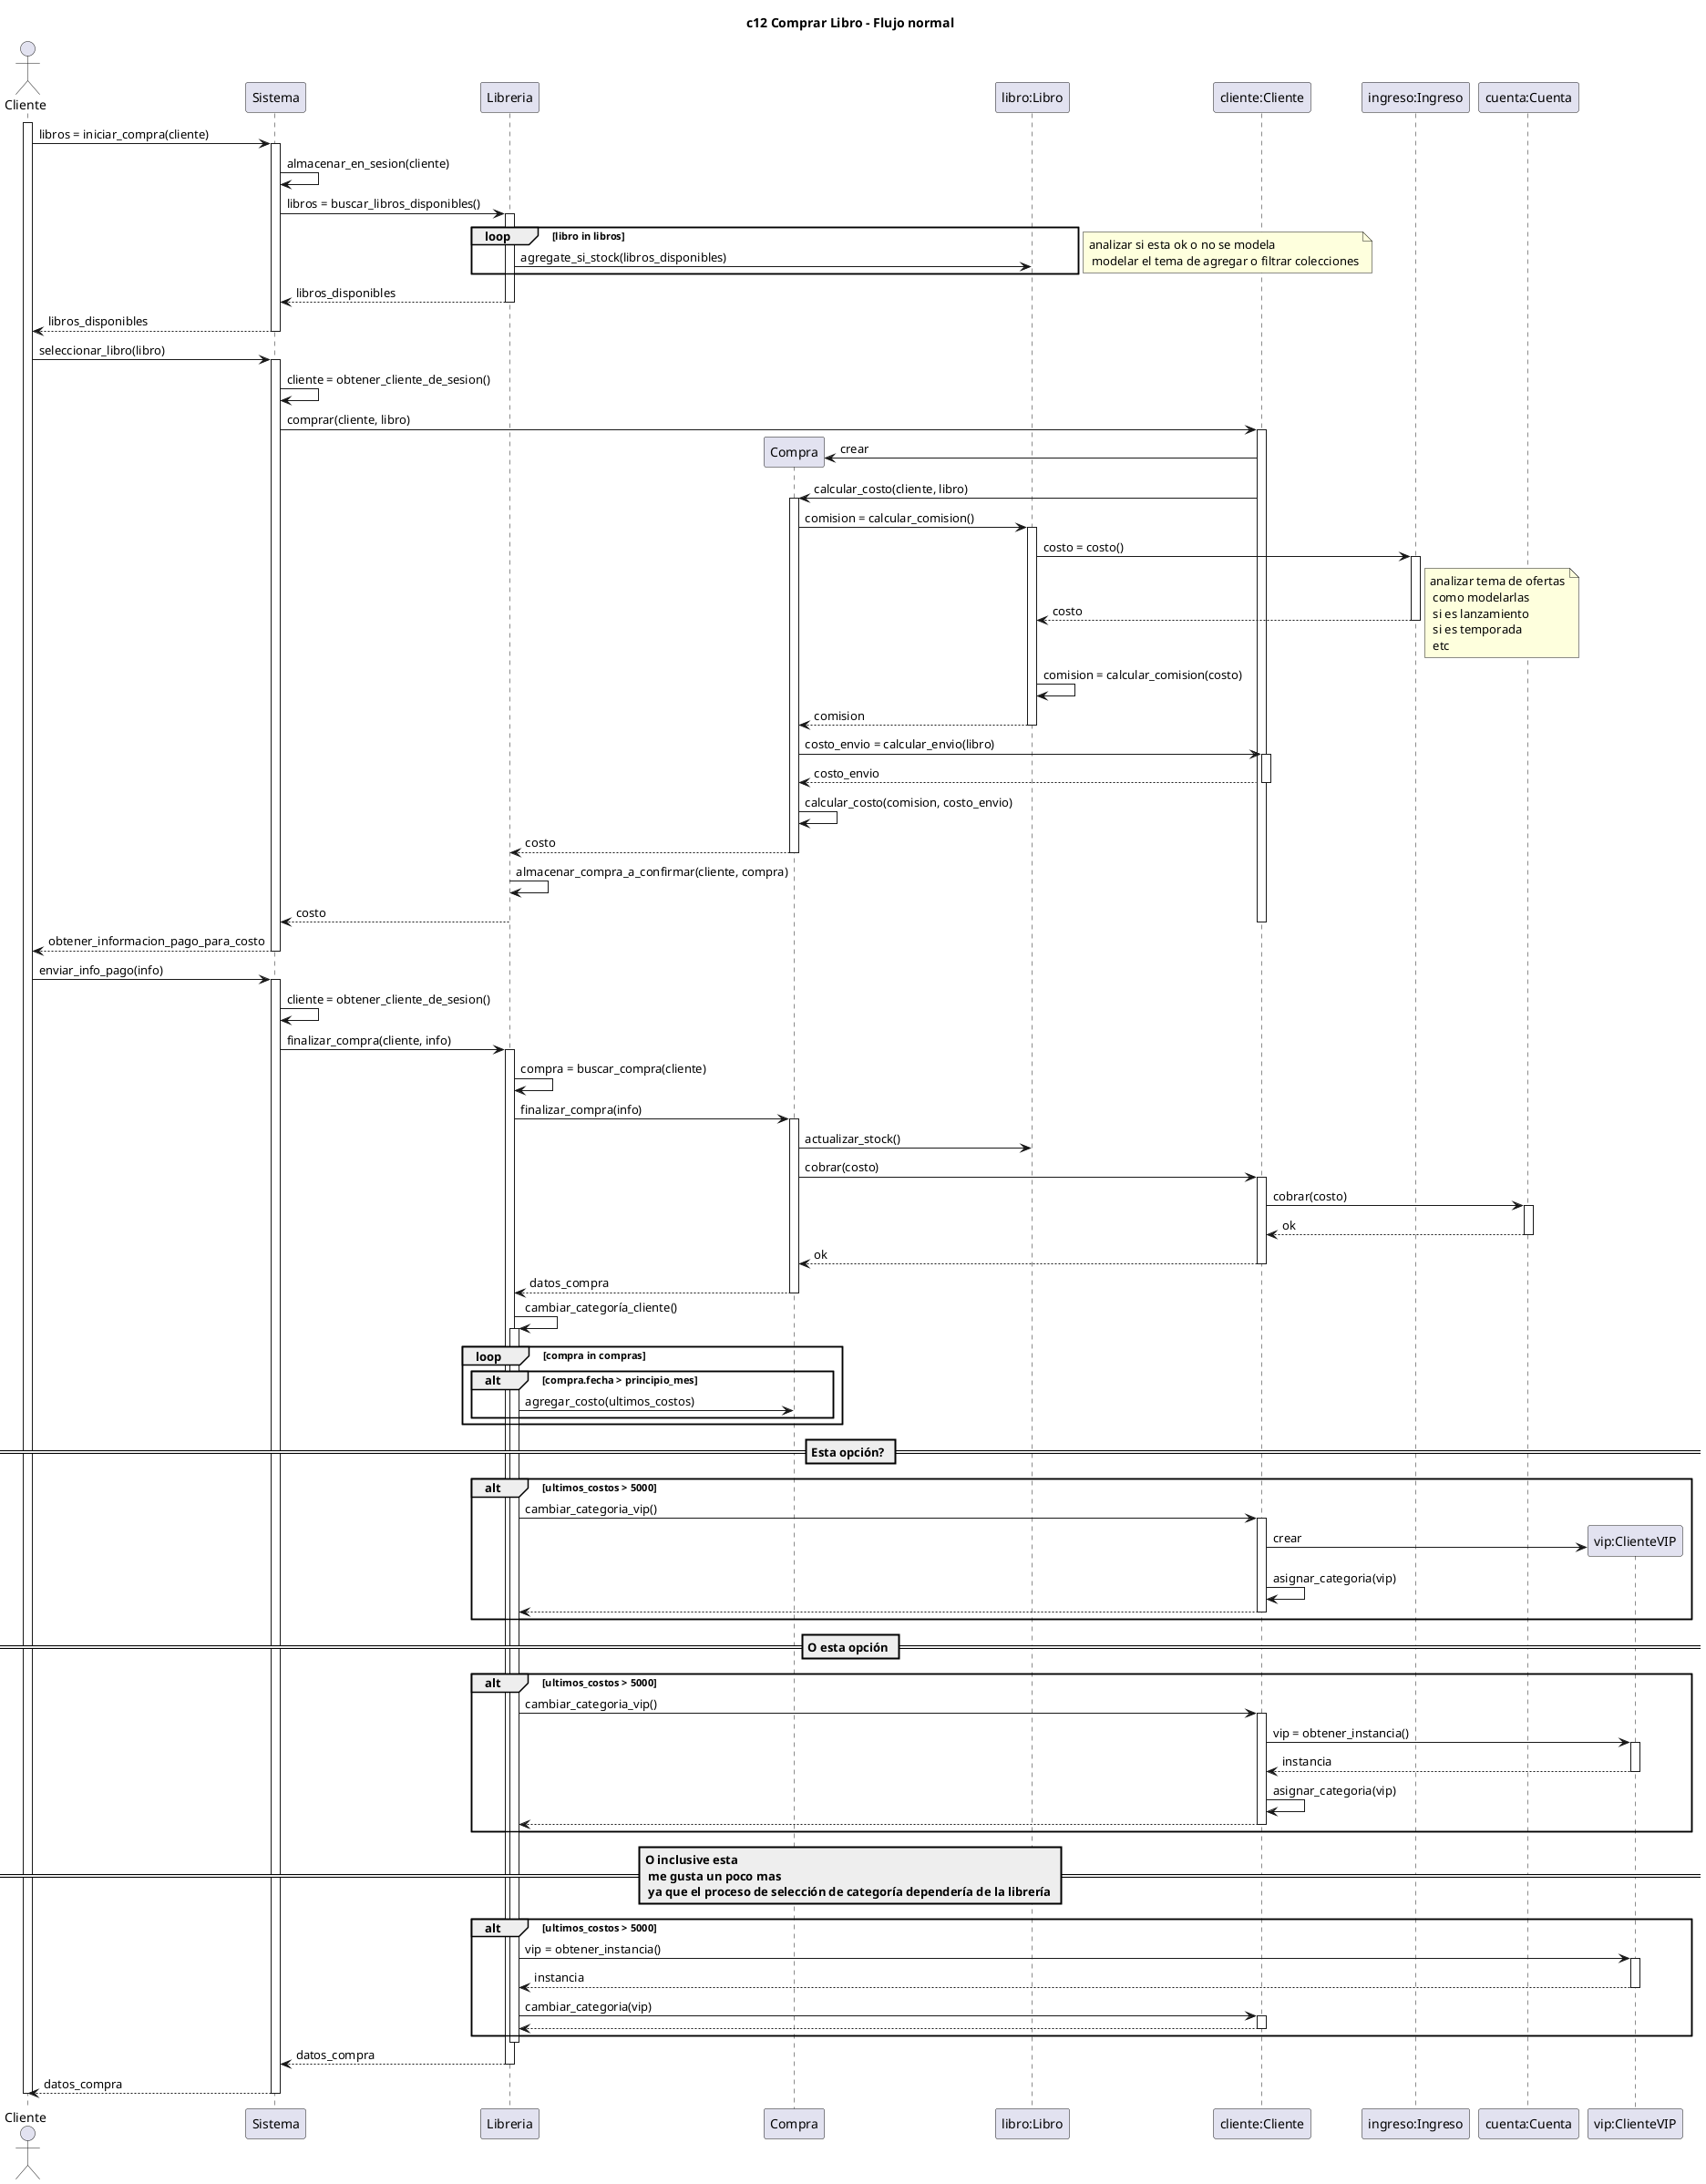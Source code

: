 
@startuml c12 Comprar Libro - Flujo normal

title c12 Comprar Libro - Flujo normal

actor Cliente as c
participant Sistema as s
participant Libreria as l
participant Compra as compra
participant "libro:Libro" as libro
participant "cliente:Cliente" as cliente
participant "ingreso:Ingreso" as ingreso
participant "cuenta:Cuenta" as cuenta
participant "vip:ClienteVIP" as vip

activate c
c -> s : libros = iniciar_compra(cliente)
activate s
    s -> s : almacenar_en_sesion(cliente)
    s -> l : libros = buscar_libros_disponibles()
    activate l
        loop libro in libros
            l -> libro : agregate_si_stock(libros_disponibles)
        end
        note left : analizar si esta ok o no se modela\n modelar el tema de agregar o filtrar colecciones
        return libros_disponibles
    deactivate l
    c <-- s : libros_disponibles
deactivate s

c -> s : seleccionar_libro(libro)
activate s
    s -> s : cliente = obtener_cliente_de_sesion()
    s -> cliente : comprar(cliente, libro)
    activate cliente
        cliente -> compra ** : crear
        cliente -> compra : calcular_costo(cliente, libro)
        activate compra
            'el costo depende del tipo de libro y del tipo de cliente
            compra -> libro : comision = calcular_comision()
            activate libro
                libro -> ingreso : costo = costo()
                activate ingreso
                    libro <-- ingreso : costo
                deactivate ingreso
                note right : analizar tema de ofertas\n como modelarlas\n si es lanzamiento\n si es temporada\n etc
                libro -> libro : comision = calcular_comision(costo)
                compra <-- libro : comision
            deactivate libro
            compra -> cliente : costo_envio = calcular_envio(libro)
            activate cliente
                compra <-- cliente : costo_envio
            deactivate cliente
            compra -> compra : calcular_costo(comision, costo_envio)
            l <-- compra : costo
        deactivate compra
        l -> l : almacenar_compra_a_confirmar(cliente, compra)
        s <-- l : costo
    deactivate cliente
    return obtener_informacion_pago_para_costo
deactivate s

c -> s : enviar_info_pago(info)
activate s
    s -> s : cliente = obtener_cliente_de_sesion()
    s -> l : finalizar_compra(cliente, info)
    activate l
        l -> l : compra = buscar_compra(cliente)
        l -> compra : finalizar_compra(info)
        activate compra
            compra -> libro : actualizar_stock()
            compra -> cliente : cobrar(costo)
            activate cliente
                cliente -> cuenta : cobrar(costo)
                activate cuenta
                    cliente <-- cuenta: ok
                deactivate cuenta
                compra <-- cliente : ok
            deactivate cliente
            l <-- compra : datos_compra
        deactivate compra
        l -> l : cambiar_categoría_cliente()
        activate l
            loop compra in compras
                alt compra.fecha > principio_mes
                    l -> compra : agregar_costo(ultimos_costos)
                end
            end

            == Esta opción? ==

            alt ultimos_costos > 5000
                l -> cliente : cambiar_categoria_vip()
                activate cliente
                    cliente -> vip **: crear
                    cliente -> cliente : asignar_categoria(vip)
                    l <-- cliente
                deactivate cliente
            end

            == O esta opción ==

            alt ultimos_costos > 5000
                l -> cliente : cambiar_categoria_vip()
                activate cliente
                    cliente -> vip : vip = obtener_instancia()
                    activate vip
                        cliente <-- vip : instancia
                    deactivate vip
                    cliente -> cliente : asignar_categoria(vip)
                    l <-- cliente
                deactivate cliente
            end

            == O inclusive esta\n me gusta un poco mas\n ya que el proceso de selección de categoría dependería de la librería ==

            alt ultimos_costos > 5000
                l -> vip : vip = obtener_instancia()
                activate vip
                    l <-- vip : instancia
                deactivate vip

                l -> cliente : cambiar_categoria(vip)
                activate cliente
                    l <-- cliente
                deactivate cliente
            end

        deactivate l
        s <-- l : datos_compra
    deactivate l
    c <-- s : datos_compra
deactivate s

deactivate c

@enduml

@startuml

actor Cliente as c
participant Sistema as s
participant Libreria as l
participant Compra as compra
participant "libro:Libro" as libro
participant "cliente:Cliente" as cliente
participant "ingreso:Ingreso" as ingreso
participant "cuenta:Cuenta" as cuenta
participant "vip:ClienteVIP" as vip

            alt ultimos_costos > 5000
                l -> vip : vip = obtener_instancia()
                activate vip
                    l <-- vip : instancia
                deactivate vip

                l -> cliente : cambiar_categoria(vip)
                activate cliente
                    l <-- cliente
                deactivate cliente
            end
@enduml

@startuml consulta_sobre_modelado1

participant Libreria as l
participant Cliente as cliente
participant "vip:ClienteVIP" as vip

l -> l : cambiar_categoría_cliente()
activate l

    == alternativa 1 ==

    loop compra in compras
        alt compra.fecha > principio_mes
            l -> compra : agregar_costo(ultimos_costos)
        end
    end
    note left : como modelar el tema de las colecciones?\n ultimos_costos=0\nfor compra in compras:\n  if compra.date > inicio_mes:\n      compra.agregar_costo(ultimos_costos)

    == alternativa 2 ==

    loop compra in compras
        l -> compra : agregar_costo(ultimos_costos)
    end


deactivate l
@enduml

@startuml consulta_sobre_modelado2_categoría

participant Libreria as l
participant Cliente as cliente
participant "vip:ClienteVIP" as vip


l -> l : cambiar_categoría_cliente()
activate l

    == Esta opción? ==

    alt ultimos_costos > 5000
        l -> cliente : cambiar_categoria_vip()
        activate cliente
            cliente -> vip **: crear
            cliente -> cliente : asignar_categoria(vip)
            l <-- cliente
        deactivate cliente
    end

    == O esta opción ==

    alt ultimos_costos > 5000
        l -> cliente : cambiar_categoria_vip()
        activate cliente
            cliente -> vip : vip = obtener_instancia()
            activate vip
                cliente <-- vip : instancia
            deactivate vip
            cliente -> cliente : asignar_categoria(vip)
            l <-- cliente
        deactivate cliente
    end

    == O inclusive esta\n me gusta un poco mas\n ya que el proceso de selección de categoría dependería de la librería ==

    alt ultimos_costos > 5000
        l -> vip : vip = obtener_instancia()
        activate vip
            l <-- vip : instancia
        deactivate vip

        l -> cliente : cambiar_categoria(vip)
        activate cliente
            l <-- cliente
        deactivate cliente
    end


deactivate l
@enduml